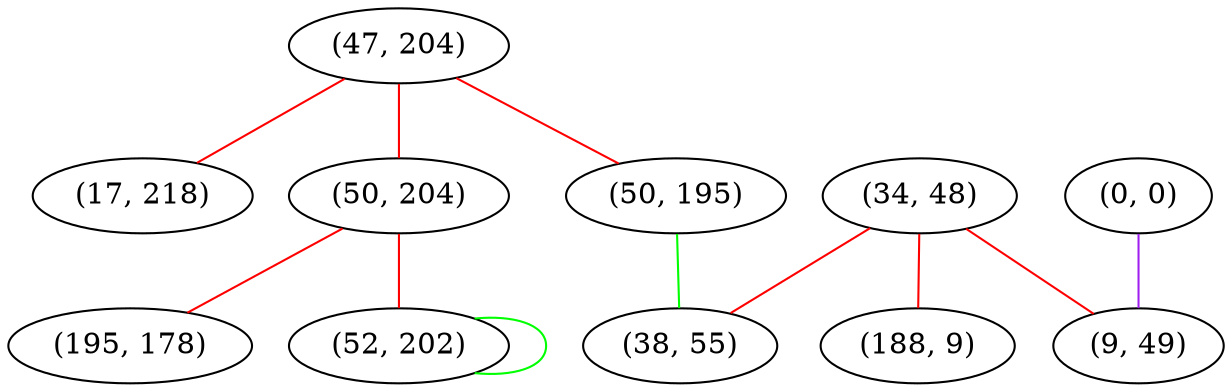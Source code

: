 graph "" {
"(47, 204)";
"(34, 48)";
"(0, 0)";
"(50, 195)";
"(50, 204)";
"(188, 9)";
"(52, 202)";
"(195, 178)";
"(38, 55)";
"(9, 49)";
"(17, 218)";
"(47, 204)" -- "(17, 218)"  [color=red, key=0, weight=1];
"(47, 204)" -- "(50, 195)"  [color=red, key=0, weight=1];
"(47, 204)" -- "(50, 204)"  [color=red, key=0, weight=1];
"(34, 48)" -- "(188, 9)"  [color=red, key=0, weight=1];
"(34, 48)" -- "(38, 55)"  [color=red, key=0, weight=1];
"(34, 48)" -- "(9, 49)"  [color=red, key=0, weight=1];
"(0, 0)" -- "(9, 49)"  [color=purple, key=0, weight=4];
"(50, 195)" -- "(38, 55)"  [color=green, key=0, weight=2];
"(50, 204)" -- "(52, 202)"  [color=red, key=0, weight=1];
"(50, 204)" -- "(195, 178)"  [color=red, key=0, weight=1];
"(52, 202)" -- "(52, 202)"  [color=green, key=0, weight=2];
}
